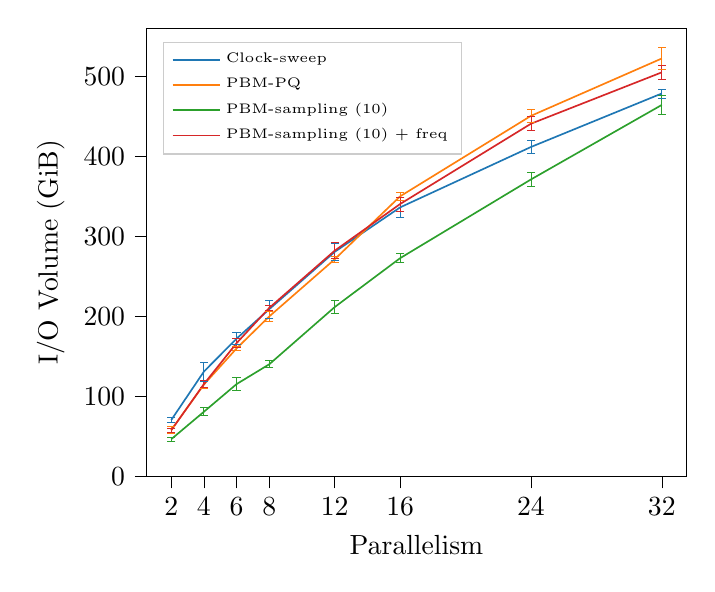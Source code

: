 % This file was created with tikzplotlib v0.10.1.
\begin{tikzpicture}

\definecolor{crimson2143940}{RGB}{214,39,40}
\definecolor{darkgray176}{RGB}{176,176,176}
\definecolor{darkorange25512714}{RGB}{255,127,14}
\definecolor{forestgreen4416044}{RGB}{44,160,44}
\definecolor{lightgray204}{RGB}{204,204,204}
\definecolor{steelblue31119180}{RGB}{31,119,180}

\begin{axis}[
legend cell align={left},
legend style={
  font=\tiny,
  fill opacity=0.8,
  draw opacity=1,
  text opacity=1,
  at={(0.03,0.97)},
  anchor=north west,
  draw=lightgray204
},
tick align=outside,
tick pos=left,
%title={IO volume vs parallelism - Sequential Scan Microbenchmarks},
x grid style={darkgray176},
xlabel={Parallelism},
xtick=data,
xmin=0.5, xmax=33.5,
xtick style={color=black},
y grid style={darkgray176},
ylabel={I/O Volume (GiB)},
ymin=0, ymax=560.149,
ytick style={color=black}
]
\path [draw=steelblue31119180, line width=0.3px]
(axis cs:2,67.131)
--(axis cs:2,73.975);

\path [draw=steelblue31119180, line width=0.3px]
(axis cs:4,119.41)
--(axis cs:4,142.946);

\path [draw=steelblue31119180, line width=0.3px]
(axis cs:6,165.029)
--(axis cs:6,179.716);

\path [draw=steelblue31119180, line width=0.3px]
(axis cs:8,197.933)
--(axis cs:8,220.387);

\path [draw=steelblue31119180, line width=0.3px]
(axis cs:12,270.532)
--(axis cs:12,290.984);

\path [draw=steelblue31119180, line width=0.3px]
(axis cs:16,323.319)
--(axis cs:16,349.309);

\path [draw=steelblue31119180, line width=0.3px]
(axis cs:24,404.108)
--(axis cs:24,419.423);

\path [draw=steelblue31119180, line width=0.3px]
(axis cs:32,473.027)
--(axis cs:32,484.238);

\addplot [line width=0.3px, steelblue31119180, mark=-, mark size=1.5, mark options={solid}, only marks, forget plot]
table {%
2 67.131
4 119.41
6 165.029
8 197.933
12 270.532
16 323.319
24 404.108
32 473.027
};
\addplot [line width=0.3px, steelblue31119180, mark=-, mark size=1.5, mark options={solid}, only marks, forget plot]
table {%
2 73.975
4 142.946
6 179.716
8 220.387
12 290.984
16 349.309
24 419.423
32 484.238
};
\path [draw=darkorange25512714, line width=0.3px]
(axis cs:2,53.364)
--(axis cs:2,62.989);

\path [draw=darkorange25512714, line width=0.3px]
(axis cs:4,110.273)
--(axis cs:4,119.605);

\path [draw=darkorange25512714, line width=0.3px]
(axis cs:6,157.779)
--(axis cs:6,162.494);

\path [draw=darkorange25512714, line width=0.3px]
(axis cs:8,194.416)
--(axis cs:8,205.827);

\path [draw=darkorange25512714, line width=0.3px]
(axis cs:12,267.592)
--(axis cs:12,275.425);

\path [draw=darkorange25512714, line width=0.3px]
(axis cs:16,344.645)
--(axis cs:16,355.619);

\path [draw=darkorange25512714, line width=0.3px]
(axis cs:24,442.53)
--(axis cs:24,458.796);

\path [draw=darkorange25512714, line width=0.3px]
(axis cs:32,509.062)
--(axis cs:32,535.587);

\addplot [line width=0.3px, darkorange25512714, mark=-, mark size=1.5, mark options={solid}, only marks, forget plot]
table {%
2 53.364
4 110.273
6 157.779
8 194.416
12 267.592
16 344.645
24 442.53
32 509.062
};
\addplot [line width=0.3px, darkorange25512714, mark=-, mark size=1.5, mark options={solid}, only marks, forget plot]
table {%
2 62.989
4 119.605
6 162.494
8 205.827
12 275.425
16 355.619
24 458.796
32 535.587
};
\path [draw=forestgreen4416044, line width=0.3px]
(axis cs:2,44.347)
--(axis cs:2,48.89);

\path [draw=forestgreen4416044, line width=0.3px]
(axis cs:4,75.939)
--(axis cs:4,85.985);

\path [draw=forestgreen4416044, line width=0.3px]
(axis cs:6,107.575)
--(axis cs:6,123.518);

\path [draw=forestgreen4416044, line width=0.3px]
(axis cs:8,136.135)
--(axis cs:8,144.539);

\path [draw=forestgreen4416044, line width=0.3px]
(axis cs:12,204.053)
--(axis cs:12,219.499);

\path [draw=forestgreen4416044, line width=0.3px]
(axis cs:16,266.928)
--(axis cs:16,278.799);

\path [draw=forestgreen4416044, line width=0.3px]
(axis cs:24,362.127)
--(axis cs:24,380.297);

\path [draw=forestgreen4416044, line width=0.3px]
(axis cs:32,452.615)
--(axis cs:32,475.995);

\addplot [line width=0.3px, forestgreen4416044, mark=-, mark size=1.5, mark options={solid}, only marks, forget plot]
table {%
2 44.347
4 75.939
6 107.575
8 136.135
12 204.053
16 266.928
24 362.127
32 452.615
};
\addplot [line width=0.3px, forestgreen4416044, mark=-, mark size=1.5, mark options={solid}, only marks, forget plot]
table {%
2 48.89
4 85.985
6 123.518
8 144.539
12 219.499
16 278.799
24 380.297
32 475.995
};
\path [draw=crimson2143940, line width=0.3px]
(axis cs:2,55.343)
--(axis cs:2,60.069);

\path [draw=crimson2143940, line width=0.3px]
(axis cs:4,111.303)
--(axis cs:4,119.792);

\path [draw=crimson2143940, line width=0.3px]
(axis cs:6,161.019)
--(axis cs:6,172.491);

\path [draw=crimson2143940, line width=0.3px]
(axis cs:8,207.812)
--(axis cs:8,213.868);

\path [draw=crimson2143940, line width=0.3px]
(axis cs:12,272.079)
--(axis cs:12,292.402);

\path [draw=crimson2143940, line width=0.3px]
(axis cs:16,331.707)
--(axis cs:16,349.347);

\path [draw=crimson2143940, line width=0.3px]
(axis cs:24,431.901)
--(axis cs:24,449.742);

\path [draw=crimson2143940, line width=0.3px]
(axis cs:32,496.61)
--(axis cs:32,513.427);

\addplot [line width=0.3px, crimson2143940, mark=-, mark size=1.5, mark options={solid}, only marks, forget plot]
table {%
2 55.343
4 111.303
6 161.019
8 207.812
12 272.079
16 331.707
24 431.901
32 496.61
};
\addplot [line width=0.3px, crimson2143940, mark=-, mark size=1.5, mark options={solid}, only marks, forget plot]
table {%
2 60.069
4 119.792
6 172.491
8 213.868
12 292.402
16 349.347
24 449.742
32 513.427
};
\addplot [semithick, steelblue31119180]
table {%
2 70.553
4 131.178
6 172.373
8 209.16
12 280.758
16 336.314
24 411.765
32 478.632
};
\addlegendentry{Clock-sweep}
\addplot [semithick, darkorange25512714]
table {%
2 58.177
4 114.939
6 160.136
8 200.122
12 271.508
16 350.132
24 450.663
32 522.324
};
\addlegendentry{PBM-PQ}
\addplot [semithick, forestgreen4416044]
table {%
2 46.618
4 80.962
6 115.547
8 140.337
12 211.776
16 272.863
24 371.212
32 464.305
};
\addlegendentry{PBM-sampling (10)}
\addplot [semithick, crimson2143940]
table {%
2 57.706
4 115.548
6 166.755
8 210.84
12 282.241
16 340.527
24 440.822
32 505.018
};
\addlegendentry{PBM-sampling (10) + freq}
\end{axis}

\end{tikzpicture}
